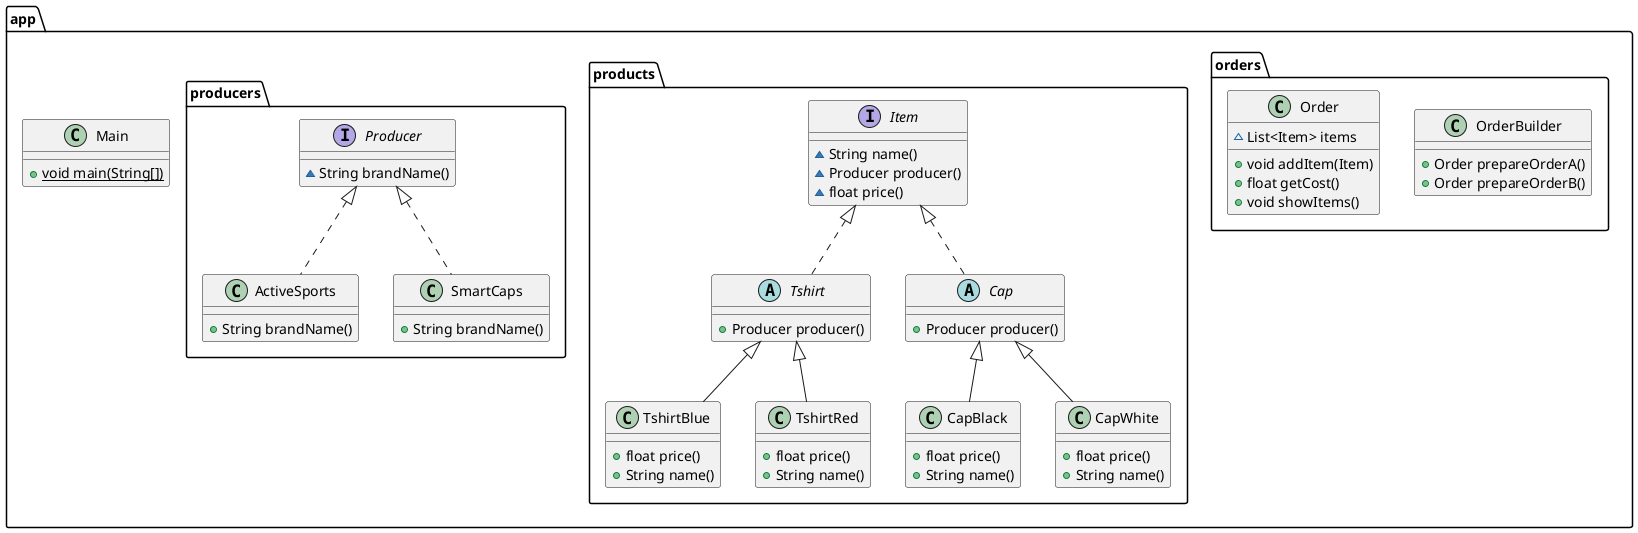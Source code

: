 @startuml
class app.orders.OrderBuilder {
+ Order prepareOrderA()
+ Order prepareOrderB()
}
abstract class app.products.Tshirt {
+ Producer producer()
}
class app.products.TshirtBlue {
+ float price()
+ String name()
}
class app.producers.ActiveSports {
+ String brandName()
}
class app.producers.SmartCaps {
+ String brandName()
}
class app.products.TshirtRed {
+ float price()
+ String name()
}
interface app.products.Item {
~ String name()
~ Producer producer()
~ float price()
}
class app.orders.Order {
~ List<Item> items
+ void addItem(Item)
+ float getCost()
+ void showItems()
}
interface app.producers.Producer {
~ String brandName()
}
class app.products.CapBlack {
+ float price()
+ String name()
}
class app.Main {
+ {static} void main(String[])
}
abstract class app.products.Cap {
+ Producer producer()
}
class app.products.CapWhite {
+ float price()
+ String name()
}


app.products.Item <|.. app.products.Tshirt
app.products.Tshirt <|-- app.products.TshirtBlue
app.producers.Producer <|.. app.producers.ActiveSports
app.producers.Producer <|.. app.producers.SmartCaps
app.products.Tshirt <|-- app.products.TshirtRed
app.products.Cap <|-- app.products.CapBlack
app.products.Item <|.. app.products.Cap
app.products.Cap <|-- app.products.CapWhite
@enduml